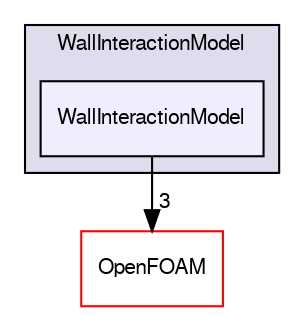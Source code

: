digraph "src/lagrangian/dsmc/submodels/WallInteractionModel/WallInteractionModel" {
  bgcolor=transparent;
  compound=true
  node [ fontsize="10", fontname="FreeSans"];
  edge [ labelfontsize="10", labelfontname="FreeSans"];
  subgraph clusterdir_af15e07657218a328bd6fb2771d571f0 {
    graph [ bgcolor="#ddddee", pencolor="black", label="WallInteractionModel" fontname="FreeSans", fontsize="10", URL="dir_af15e07657218a328bd6fb2771d571f0.html"]
  dir_78f5307af7428c9775b0db9a79644213 [shape=box, label="WallInteractionModel", style="filled", fillcolor="#eeeeff", pencolor="black", URL="dir_78f5307af7428c9775b0db9a79644213.html"];
  }
  dir_c5473ff19b20e6ec4dfe5c310b3778a8 [shape=box label="OpenFOAM" color="red" URL="dir_c5473ff19b20e6ec4dfe5c310b3778a8.html"];
  dir_78f5307af7428c9775b0db9a79644213->dir_c5473ff19b20e6ec4dfe5c310b3778a8 [headlabel="3", labeldistance=1.5 headhref="dir_001255_001732.html"];
}
